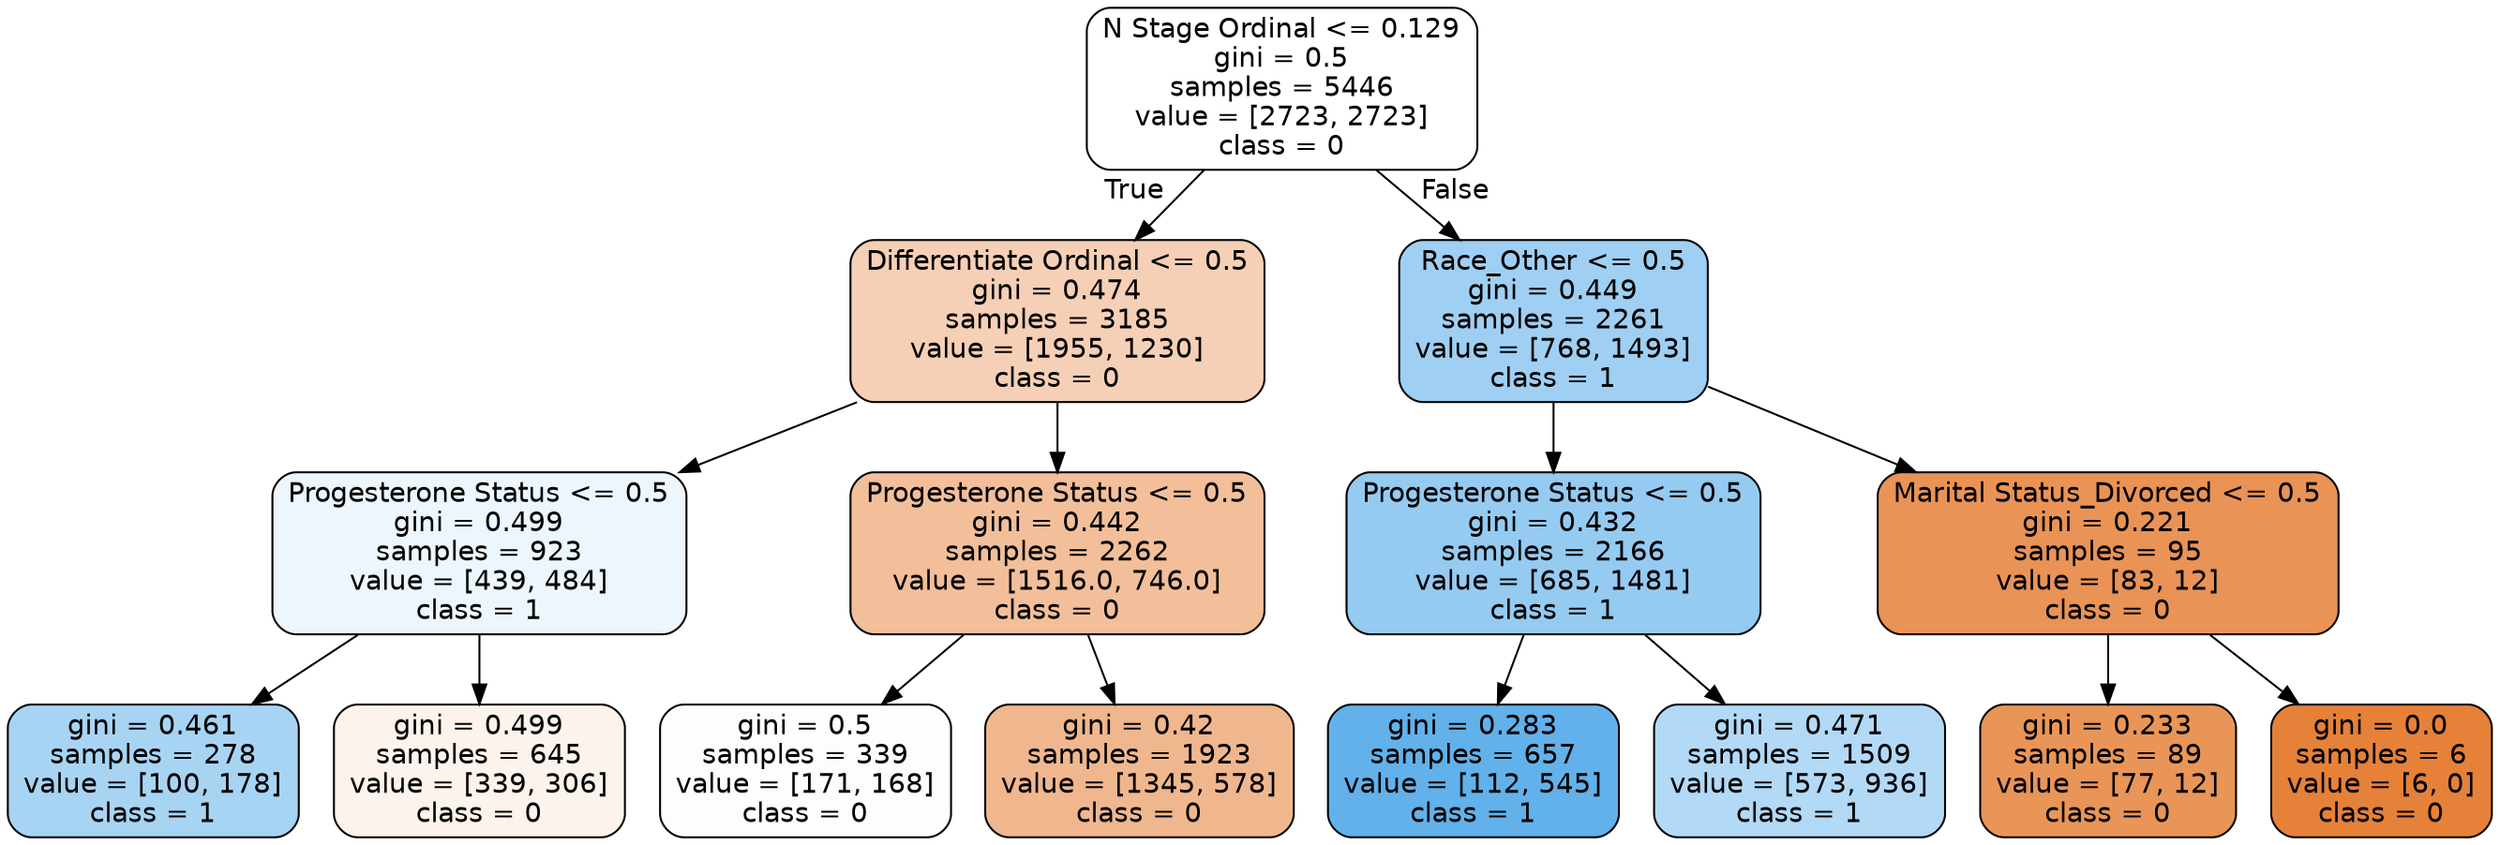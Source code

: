 digraph Tree {
node [shape=box, style="filled, rounded", color="black", fontname="helvetica"] ;
edge [fontname="helvetica"] ;
0 [label="N Stage Ordinal <= 0.129\ngini = 0.5\nsamples = 5446\nvalue = [2723, 2723]\nclass = 0", fillcolor="#ffffff"] ;
1 [label="Differentiate Ordinal <= 0.5\ngini = 0.474\nsamples = 3185\nvalue = [1955, 1230]\nclass = 0", fillcolor="#f5d0b6"] ;
0 -> 1 [labeldistance=2.5, labelangle=45, headlabel="True"] ;
2 [label="Progesterone Status <= 0.5\ngini = 0.499\nsamples = 923\nvalue = [439, 484]\nclass = 1", fillcolor="#edf6fd"] ;
1 -> 2 ;
3 [label="gini = 0.461\nsamples = 278\nvalue = [100, 178]\nclass = 1", fillcolor="#a8d4f4"] ;
2 -> 3 ;
4 [label="gini = 0.499\nsamples = 645\nvalue = [339, 306]\nclass = 0", fillcolor="#fcf3ec"] ;
2 -> 4 ;
5 [label="Progesterone Status <= 0.5\ngini = 0.442\nsamples = 2262\nvalue = [1516.0, 746.0]\nclass = 0", fillcolor="#f2bf9a"] ;
1 -> 5 ;
6 [label="gini = 0.5\nsamples = 339\nvalue = [171, 168]\nclass = 0", fillcolor="#fffdfc"] ;
5 -> 6 ;
7 [label="gini = 0.42\nsamples = 1923\nvalue = [1345, 578]\nclass = 0", fillcolor="#f0b78e"] ;
5 -> 7 ;
8 [label="Race_Other <= 0.5\ngini = 0.449\nsamples = 2261\nvalue = [768, 1493]\nclass = 1", fillcolor="#9fcff2"] ;
0 -> 8 [labeldistance=2.5, labelangle=-45, headlabel="False"] ;
9 [label="Progesterone Status <= 0.5\ngini = 0.432\nsamples = 2166\nvalue = [685, 1481]\nclass = 1", fillcolor="#95caf1"] ;
8 -> 9 ;
10 [label="gini = 0.283\nsamples = 657\nvalue = [112, 545]\nclass = 1", fillcolor="#62b1ea"] ;
9 -> 10 ;
11 [label="gini = 0.471\nsamples = 1509\nvalue = [573, 936]\nclass = 1", fillcolor="#b2d9f5"] ;
9 -> 11 ;
12 [label="Marital Status_Divorced <= 0.5\ngini = 0.221\nsamples = 95\nvalue = [83, 12]\nclass = 0", fillcolor="#e99356"] ;
8 -> 12 ;
13 [label="gini = 0.233\nsamples = 89\nvalue = [77, 12]\nclass = 0", fillcolor="#e99558"] ;
12 -> 13 ;
14 [label="gini = 0.0\nsamples = 6\nvalue = [6, 0]\nclass = 0", fillcolor="#e58139"] ;
12 -> 14 ;
}
